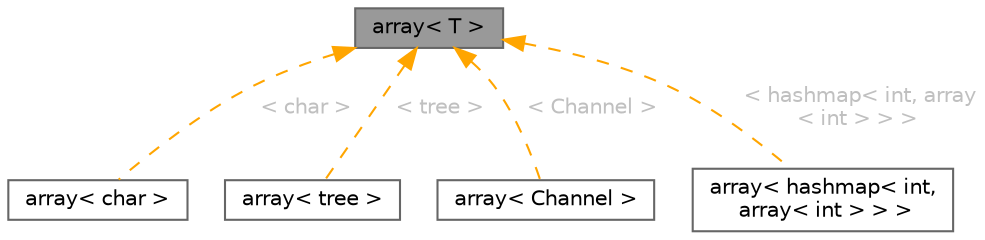 digraph "array&lt; T &gt;"
{
 // LATEX_PDF_SIZE
  bgcolor="transparent";
  edge [fontname=Helvetica,fontsize=10,labelfontname=Helvetica,labelfontsize=10];
  node [fontname=Helvetica,fontsize=10,shape=box,height=0.2,width=0.4];
  Node1 [id="Node000001",label="array\< T \>",height=0.2,width=0.4,color="gray40", fillcolor="grey60", style="filled", fontcolor="black",tooltip="A template class representing an array."];
  Node1 -> Node2 [id="edge1_Node000001_Node000002",dir="back",color="orange",style="dashed",tooltip=" ",label=" \< char \>",fontcolor="grey" ];
  Node2 [id="Node000002",label="array\< char \>",height=0.2,width=0.4,color="gray40", fillcolor="white", style="filled",URL="$classarray.html",tooltip=" "];
  Node1 -> Node3 [id="edge2_Node000001_Node000003",dir="back",color="orange",style="dashed",tooltip=" ",label=" \< tree \>",fontcolor="grey" ];
  Node3 [id="Node000003",label="array\< tree \>",height=0.2,width=0.4,color="gray40", fillcolor="white", style="filled",URL="$classarray.html",tooltip=" "];
  Node1 -> Node4 [id="edge3_Node000001_Node000004",dir="back",color="orange",style="dashed",tooltip=" ",label=" \< Channel \>",fontcolor="grey" ];
  Node4 [id="Node000004",label="array\< Channel \>",height=0.2,width=0.4,color="gray40", fillcolor="white", style="filled",URL="$classarray.html",tooltip=" "];
  Node1 -> Node5 [id="edge4_Node000001_Node000005",dir="back",color="orange",style="dashed",tooltip=" ",label=" \< hashmap\< int, array\l\< int \> \> \>",fontcolor="grey" ];
  Node5 [id="Node000005",label="array\< hashmap\< int,\l array\< int \> \> \>",height=0.2,width=0.4,color="gray40", fillcolor="white", style="filled",URL="$classarray.html",tooltip=" "];
}
